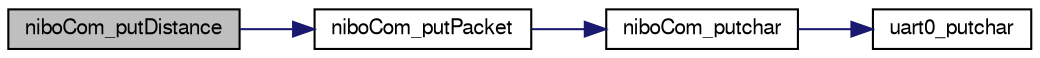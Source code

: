 digraph G
{
  edge [fontname="FreeSans",fontsize="10",labelfontname="FreeSans",labelfontsize="10"];
  node [fontname="FreeSans",fontsize="10",shape=record];
  rankdir=LR;
  Node1 [label="niboCom_putDistance",height=0.2,width=0.4,color="black", fillcolor="grey75", style="filled" fontcolor="black"];
  Node1 -> Node2 [color="midnightblue",fontsize="10",style="solid",fontname="FreeSans"];
  Node2 [label="niboCom_putPacket",height=0.2,width=0.4,color="black", fillcolor="white", style="filled",URL="$niboCom_8c.html#a2859c4990c06d21ae58d0a88d3b28467",tooltip="sends a niboCom packet via xbee"];
  Node2 -> Node3 [color="midnightblue",fontsize="10",style="solid",fontname="FreeSans"];
  Node3 [label="niboCom_putchar",height=0.2,width=0.4,color="black", fillcolor="white", style="filled",URL="$niboCom_8c.html#ae1e5321f17ac250714265f5007c2c866",tooltip="sends a char via xbee. Blocking function."];
  Node3 -> Node4 [color="midnightblue",fontsize="10",style="solid",fontname="FreeSans"];
  Node4 [label="uart0_putchar",height=0.2,width=0.4,color="black", fillcolor="white", style="filled",URL="$uart0_8c.html#abbeecbb2f51e542fdb5f89a26d3449da"];
}
